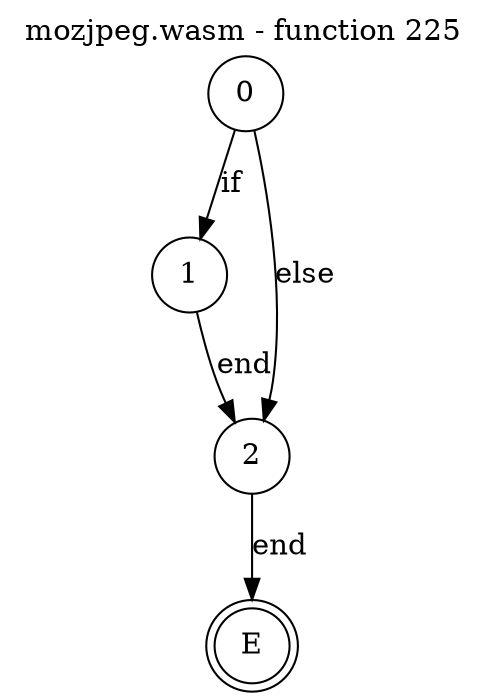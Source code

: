 digraph finite_state_machine {
    label = "mozjpeg.wasm - function 225"
    labelloc =  t
    labelfontsize = 16
    labelfontcolor = black
    labelfontname = "Helvetica"
    node [shape = doublecircle]; E ;
node [shape=circle, fontcolor=black, style="", label="0"]0
node [shape=circle, fontcolor=black, style="", label="1"]1
node [shape=circle, fontcolor=black, style="", label="2"]2
node [shape=circle, fontcolor=black, style="", label="E"]E
    0 -> 1[label="if"];
    0 -> 2[label="else"];
    1 -> 2[label="end"];
    2 -> E[label="end"];
}
